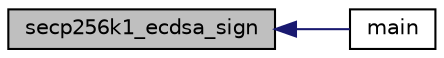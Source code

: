 digraph "secp256k1_ecdsa_sign"
{
  edge [fontname="Helvetica",fontsize="10",labelfontname="Helvetica",labelfontsize="10"];
  node [fontname="Helvetica",fontsize="10",shape=record];
  rankdir="LR";
  Node297 [label="secp256k1_ecdsa_sign",height=0.2,width=0.4,color="black", fillcolor="grey75", style="filled", fontcolor="black"];
  Node297 -> Node298 [dir="back",color="midnightblue",fontsize="10",style="solid",fontname="Helvetica"];
  Node298 [label="main",height=0.2,width=0.4,color="black", fillcolor="white", style="filled",URL="$dd/d4a/bench__verify_8c.html#a840291bc02cba5474a4cb46a9b9566fe"];
}
